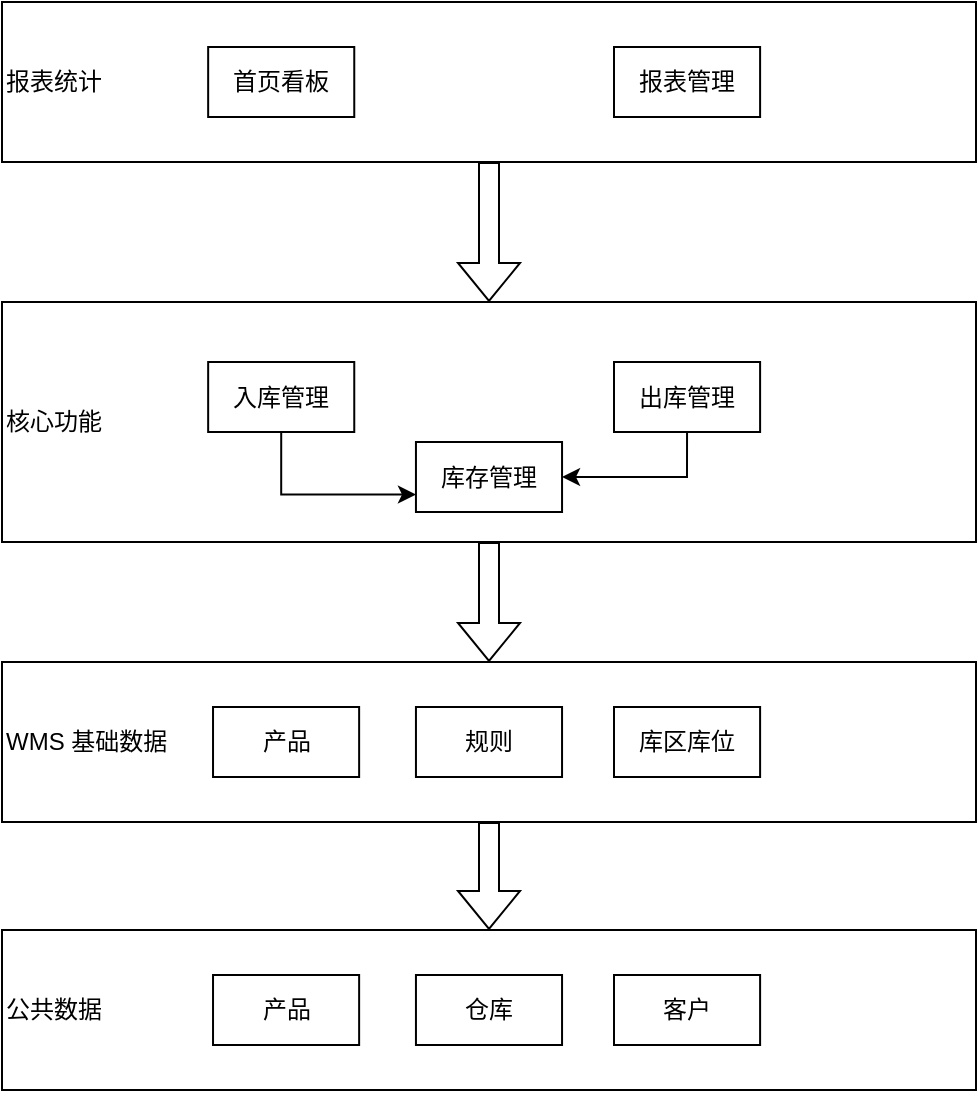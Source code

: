<mxfile version="12.5.5" type="github" pages="5">
  <diagram id="C5RBs43oDa-KdzZeNtuy" name="main">
    <mxGraphModel dx="1373" dy="773" grid="1" gridSize="10" guides="1" tooltips="1" connect="1" arrows="1" fold="1" page="1" pageScale="1" pageWidth="827" pageHeight="1169" math="0" shadow="0">
      <root>
        <mxCell id="WIyWlLk6GJQsqaUBKTNV-0"/>
        <mxCell id="WIyWlLk6GJQsqaUBKTNV-1" parent="WIyWlLk6GJQsqaUBKTNV-0"/>
        <mxCell id="p2lohj0I56FqNKijgw4W-19" value="" style="group" parent="WIyWlLk6GJQsqaUBKTNV-1" vertex="1" connectable="0">
          <mxGeometry x="40" y="230" width="487" height="120" as="geometry"/>
        </mxCell>
        <mxCell id="p2lohj0I56FqNKijgw4W-8" value="&lt;span style=&quot;white-space: normal&quot;&gt;核心功能&lt;/span&gt;" style="rounded=0;whiteSpace=wrap;html=1;align=left;" parent="p2lohj0I56FqNKijgw4W-19" vertex="1">
          <mxGeometry width="487.0" height="120" as="geometry"/>
        </mxCell>
        <mxCell id="IpZOTP64NA2XFBKvStlP-2" style="edgeStyle=orthogonalEdgeStyle;rounded=0;orthogonalLoop=1;jettySize=auto;html=1;exitX=0.5;exitY=1;exitDx=0;exitDy=0;entryX=0;entryY=0.75;entryDx=0;entryDy=0;" parent="p2lohj0I56FqNKijgw4W-19" source="p2lohj0I56FqNKijgw4W-9" target="p2lohj0I56FqNKijgw4W-11" edge="1">
          <mxGeometry relative="1" as="geometry"/>
        </mxCell>
        <mxCell id="p2lohj0I56FqNKijgw4W-9" value="入库管理" style="rounded=0;whiteSpace=wrap;html=1;" parent="p2lohj0I56FqNKijgw4W-19" vertex="1">
          <mxGeometry x="103.082" y="30" width="73.05" height="35" as="geometry"/>
        </mxCell>
        <mxCell id="GnM0qBkE5uQE6rj0o33e-3" style="edgeStyle=orthogonalEdgeStyle;rounded=0;orthogonalLoop=1;jettySize=auto;html=1;exitX=0.5;exitY=1;exitDx=0;exitDy=0;entryX=1;entryY=0.5;entryDx=0;entryDy=0;" parent="p2lohj0I56FqNKijgw4W-19" source="p2lohj0I56FqNKijgw4W-10" target="p2lohj0I56FqNKijgw4W-11" edge="1">
          <mxGeometry relative="1" as="geometry"/>
        </mxCell>
        <mxCell id="p2lohj0I56FqNKijgw4W-10" value="出库管理" style="rounded=0;whiteSpace=wrap;html=1;" parent="p2lohj0I56FqNKijgw4W-19" vertex="1">
          <mxGeometry x="305.998" y="30" width="73.05" height="35" as="geometry"/>
        </mxCell>
        <mxCell id="p2lohj0I56FqNKijgw4W-11" value="库存管理" style="rounded=0;whiteSpace=wrap;html=1;" parent="p2lohj0I56FqNKijgw4W-19" vertex="1">
          <mxGeometry x="206.975" y="70" width="73.05" height="35" as="geometry"/>
        </mxCell>
        <mxCell id="wDsB2jIVfjci3oLpeVPu-2" value="" style="group" parent="WIyWlLk6GJQsqaUBKTNV-1" vertex="1" connectable="0">
          <mxGeometry x="40" y="410" width="487" height="80" as="geometry"/>
        </mxCell>
        <mxCell id="p2lohj0I56FqNKijgw4W-1" value="WMS 基础数据" style="rounded=0;whiteSpace=wrap;html=1;align=left;" parent="wDsB2jIVfjci3oLpeVPu-2" vertex="1">
          <mxGeometry width="487" height="80" as="geometry"/>
        </mxCell>
        <mxCell id="p2lohj0I56FqNKijgw4W-2" value="产品" style="rounded=0;whiteSpace=wrap;html=1;" parent="wDsB2jIVfjci3oLpeVPu-2" vertex="1">
          <mxGeometry x="105.517" y="22.5" width="73.05" height="35" as="geometry"/>
        </mxCell>
        <mxCell id="p2lohj0I56FqNKijgw4W-5" value="库区库位" style="rounded=0;whiteSpace=wrap;html=1;" parent="wDsB2jIVfjci3oLpeVPu-2" vertex="1">
          <mxGeometry x="305.998" y="22.5" width="73.05" height="35" as="geometry"/>
        </mxCell>
        <mxCell id="p2lohj0I56FqNKijgw4W-6" value="规则" style="rounded=0;whiteSpace=wrap;html=1;" parent="wDsB2jIVfjci3oLpeVPu-2" vertex="1">
          <mxGeometry x="206.975" y="22.5" width="73.05" height="35" as="geometry"/>
        </mxCell>
        <mxCell id="p2lohj0I56FqNKijgw4W-4" style="edgeStyle=orthogonalEdgeStyle;rounded=0;orthogonalLoop=1;jettySize=auto;html=1;exitX=0.5;exitY=1;exitDx=0;exitDy=0;" parent="wDsB2jIVfjci3oLpeVPu-2" source="p2lohj0I56FqNKijgw4W-1" target="p2lohj0I56FqNKijgw4W-1" edge="1">
          <mxGeometry relative="1" as="geometry"/>
        </mxCell>
        <mxCell id="wDsB2jIVfjci3oLpeVPu-3" value="" style="group;align=left;" parent="WIyWlLk6GJQsqaUBKTNV-1" vertex="1" connectable="0">
          <mxGeometry x="40" y="80" width="487" height="80" as="geometry"/>
        </mxCell>
        <mxCell id="p2lohj0I56FqNKijgw4W-12" value="报表统计" style="rounded=0;whiteSpace=wrap;html=1;align=left;" parent="wDsB2jIVfjci3oLpeVPu-3" vertex="1">
          <mxGeometry width="487" height="80" as="geometry"/>
        </mxCell>
        <mxCell id="p2lohj0I56FqNKijgw4W-15" value="首页看板" style="rounded=0;whiteSpace=wrap;html=1;" parent="wDsB2jIVfjci3oLpeVPu-3" vertex="1">
          <mxGeometry x="103.082" y="22.5" width="73.05" height="35" as="geometry"/>
        </mxCell>
        <mxCell id="p2lohj0I56FqNKijgw4W-17" value="报表管理" style="rounded=0;whiteSpace=wrap;html=1;" parent="wDsB2jIVfjci3oLpeVPu-3" vertex="1">
          <mxGeometry x="305.998" y="22.5" width="73.05" height="35" as="geometry"/>
        </mxCell>
        <mxCell id="IpZOTP64NA2XFBKvStlP-7" value="" style="group" parent="WIyWlLk6GJQsqaUBKTNV-1" vertex="1" connectable="0">
          <mxGeometry x="40" y="544" width="487" height="80" as="geometry"/>
        </mxCell>
        <mxCell id="IpZOTP64NA2XFBKvStlP-8" value="公共数据" style="rounded=0;whiteSpace=wrap;html=1;align=left;" parent="IpZOTP64NA2XFBKvStlP-7" vertex="1">
          <mxGeometry width="487" height="80" as="geometry"/>
        </mxCell>
        <mxCell id="IpZOTP64NA2XFBKvStlP-9" value="产品" style="rounded=0;whiteSpace=wrap;html=1;" parent="IpZOTP64NA2XFBKvStlP-7" vertex="1">
          <mxGeometry x="105.517" y="22.5" width="73.05" height="35" as="geometry"/>
        </mxCell>
        <mxCell id="IpZOTP64NA2XFBKvStlP-10" value="客户" style="rounded=0;whiteSpace=wrap;html=1;" parent="IpZOTP64NA2XFBKvStlP-7" vertex="1">
          <mxGeometry x="305.998" y="22.5" width="73.05" height="35" as="geometry"/>
        </mxCell>
        <mxCell id="IpZOTP64NA2XFBKvStlP-11" value="仓库" style="rounded=0;whiteSpace=wrap;html=1;" parent="IpZOTP64NA2XFBKvStlP-7" vertex="1">
          <mxGeometry x="206.975" y="22.5" width="73.05" height="35" as="geometry"/>
        </mxCell>
        <mxCell id="IpZOTP64NA2XFBKvStlP-12" style="edgeStyle=orthogonalEdgeStyle;rounded=0;orthogonalLoop=1;jettySize=auto;html=1;exitX=0.5;exitY=1;exitDx=0;exitDy=0;" parent="IpZOTP64NA2XFBKvStlP-7" source="IpZOTP64NA2XFBKvStlP-8" target="IpZOTP64NA2XFBKvStlP-8" edge="1">
          <mxGeometry relative="1" as="geometry"/>
        </mxCell>
        <mxCell id="GnM0qBkE5uQE6rj0o33e-0" style="edgeStyle=orthogonalEdgeStyle;shape=flexArrow;rounded=0;orthogonalLoop=1;jettySize=auto;html=1;exitX=0.5;exitY=1;exitDx=0;exitDy=0;entryX=0.5;entryY=0;entryDx=0;entryDy=0;" parent="WIyWlLk6GJQsqaUBKTNV-1" source="p2lohj0I56FqNKijgw4W-12" target="p2lohj0I56FqNKijgw4W-8" edge="1">
          <mxGeometry relative="1" as="geometry"/>
        </mxCell>
        <mxCell id="GnM0qBkE5uQE6rj0o33e-1" style="edgeStyle=orthogonalEdgeStyle;shape=flexArrow;rounded=0;orthogonalLoop=1;jettySize=auto;html=1;exitX=0.5;exitY=1;exitDx=0;exitDy=0;" parent="WIyWlLk6GJQsqaUBKTNV-1" source="p2lohj0I56FqNKijgw4W-8" target="p2lohj0I56FqNKijgw4W-1" edge="1">
          <mxGeometry relative="1" as="geometry"/>
        </mxCell>
        <mxCell id="GnM0qBkE5uQE6rj0o33e-2" style="edgeStyle=orthogonalEdgeStyle;shape=flexArrow;rounded=0;orthogonalLoop=1;jettySize=auto;html=1;exitX=0.5;exitY=1;exitDx=0;exitDy=0;entryX=0.5;entryY=0;entryDx=0;entryDy=0;" parent="WIyWlLk6GJQsqaUBKTNV-1" source="p2lohj0I56FqNKijgw4W-1" target="IpZOTP64NA2XFBKvStlP-8" edge="1">
          <mxGeometry relative="1" as="geometry"/>
        </mxCell>
      </root>
    </mxGraphModel>
  </diagram>
  <diagram id="_dmEQ2CWXWXBdNcIhgWX" name="库内管理">
    <mxGraphModel dx="1373" dy="807" grid="1" gridSize="10" guides="1" tooltips="1" connect="1" arrows="1" fold="1" page="1" pageScale="1" pageWidth="827" pageHeight="1169" math="0" shadow="0">
      <root>
        <mxCell id="AeVPsp2suv4CSkwsUDi--0"/>
        <mxCell id="AeVPsp2suv4CSkwsUDi--1" parent="AeVPsp2suv4CSkwsUDi--0"/>
        <mxCell id="XXgWKt4nKnaz3Ek82noA-0" style="edgeStyle=orthogonalEdgeStyle;rounded=0;orthogonalLoop=1;jettySize=auto;html=1;entryX=1;entryY=0.5;entryDx=0;entryDy=0;" parent="AeVPsp2suv4CSkwsUDi--1" source="c_K6qTn9qbhVAkiae-gx-0" target="c_K6qTn9qbhVAkiae-gx-3" edge="1">
          <mxGeometry relative="1" as="geometry"/>
        </mxCell>
        <mxCell id="XXgWKt4nKnaz3Ek82noA-1" value="收货时创建" style="text;html=1;align=center;verticalAlign=middle;resizable=0;points=[];labelBackgroundColor=#ffffff;" parent="XXgWKt4nKnaz3Ek82noA-0" vertex="1" connectable="0">
          <mxGeometry x="0.327" y="-1" relative="1" as="geometry">
            <mxPoint x="23" y="1" as="offset"/>
          </mxGeometry>
        </mxCell>
        <mxCell id="c_K6qTn9qbhVAkiae-gx-0" value="库存" style="rounded=0;whiteSpace=wrap;html=1;" parent="AeVPsp2suv4CSkwsUDi--1" vertex="1">
          <mxGeometry x="280" y="160" width="80" height="40" as="geometry"/>
        </mxCell>
        <mxCell id="c_K6qTn9qbhVAkiae-gx-6" value="盘点任务" style="edgeStyle=orthogonalEdgeStyle;rounded=0;orthogonalLoop=1;jettySize=auto;html=1;entryX=1;entryY=0.5;entryDx=0;entryDy=0;" parent="AeVPsp2suv4CSkwsUDi--1" source="c_K6qTn9qbhVAkiae-gx-1" target="c_K6qTn9qbhVAkiae-gx-0" edge="1">
          <mxGeometry relative="1" as="geometry"/>
        </mxCell>
        <mxCell id="c_K6qTn9qbhVAkiae-gx-1" value="盘点任务" style="rounded=0;whiteSpace=wrap;html=1;" parent="AeVPsp2suv4CSkwsUDi--1" vertex="1">
          <mxGeometry x="480" y="160" width="80" height="40" as="geometry"/>
        </mxCell>
        <mxCell id="c_K6qTn9qbhVAkiae-gx-3" value="入库" style="shape=process;whiteSpace=wrap;html=1;backgroundOutline=1;" parent="AeVPsp2suv4CSkwsUDi--1" vertex="1">
          <mxGeometry x="70" y="160" width="100" height="40" as="geometry"/>
        </mxCell>
        <mxCell id="c_K6qTn9qbhVAkiae-gx-8" style="edgeStyle=orthogonalEdgeStyle;rounded=0;orthogonalLoop=1;jettySize=auto;html=1;exitX=0;exitY=0.5;exitDx=0;exitDy=0;" parent="AeVPsp2suv4CSkwsUDi--1" source="c_K6qTn9qbhVAkiae-gx-7" target="c_K6qTn9qbhVAkiae-gx-0" edge="1">
          <mxGeometry relative="1" as="geometry"/>
        </mxCell>
        <mxCell id="c_K6qTn9qbhVAkiae-gx-7" value="库存调整单" style="rounded=0;whiteSpace=wrap;html=1;" parent="AeVPsp2suv4CSkwsUDi--1" vertex="1">
          <mxGeometry x="360" y="280" width="80" height="40" as="geometry"/>
        </mxCell>
      </root>
    </mxGraphModel>
  </diagram>
  <diagram id="MH7IzZj1xmB_xitSccpe" name="仓库">
    <mxGraphModel dx="1373" dy="807" grid="0" gridSize="10" guides="0" tooltips="0" connect="1" arrows="1" fold="1" page="1" pageScale="1" pageWidth="827" pageHeight="1169" math="0" shadow="0">
      <root>
        <mxCell id="59QUtNQ4SOPwAGU53SB5-0"/>
        <mxCell id="59QUtNQ4SOPwAGU53SB5-1" parent="59QUtNQ4SOPwAGU53SB5-0"/>
        <mxCell id="dOhIRANZ3TUlPWaGsXK6-0" value="" style="group" parent="59QUtNQ4SOPwAGU53SB5-1" vertex="1" connectable="0">
          <mxGeometry x="120" y="80" width="560" height="380" as="geometry"/>
        </mxCell>
        <mxCell id="59QUtNQ4SOPwAGU53SB5-2" value="" style="whiteSpace=wrap;html=1;aspect=fixed;" parent="dOhIRANZ3TUlPWaGsXK6-0" vertex="1">
          <mxGeometry x="80" width="380" height="380" as="geometry"/>
        </mxCell>
        <mxCell id="59QUtNQ4SOPwAGU53SB5-3" value="收货库位" style="rounded=0;whiteSpace=wrap;html=1;" parent="dOhIRANZ3TUlPWaGsXK6-0" vertex="1">
          <mxGeometry x="80" y="40" width="80" height="40" as="geometry"/>
        </mxCell>
        <mxCell id="59QUtNQ4SOPwAGU53SB5-10" style="edgeStyle=orthogonalEdgeStyle;rounded=0;orthogonalLoop=1;jettySize=auto;html=1;exitX=0;exitY=0.5;exitDx=0;exitDy=0;" parent="dOhIRANZ3TUlPWaGsXK6-0" source="59QUtNQ4SOPwAGU53SB5-4" edge="1">
          <mxGeometry relative="1" as="geometry">
            <mxPoint x="10" y="300" as="targetPoint"/>
          </mxGeometry>
        </mxCell>
        <mxCell id="59QUtNQ4SOPwAGU53SB5-14" value="出库" style="text;html=1;align=center;verticalAlign=middle;resizable=0;points=[];labelBackgroundColor=#ffffff;" parent="59QUtNQ4SOPwAGU53SB5-10" vertex="1" connectable="0">
          <mxGeometry x="-0.086" relative="1" as="geometry">
            <mxPoint as="offset"/>
          </mxGeometry>
        </mxCell>
        <mxCell id="59QUtNQ4SOPwAGU53SB5-4" value="出库库位" style="rounded=0;whiteSpace=wrap;html=1;" parent="dOhIRANZ3TUlPWaGsXK6-0" vertex="1">
          <mxGeometry x="80" y="280" width="80" height="40" as="geometry"/>
        </mxCell>
        <mxCell id="59QUtNQ4SOPwAGU53SB5-9" style="edgeStyle=orthogonalEdgeStyle;rounded=0;orthogonalLoop=1;jettySize=auto;html=1;exitX=0.5;exitY=1;exitDx=0;exitDy=0;entryX=0.5;entryY=0;entryDx=0;entryDy=0;" parent="dOhIRANZ3TUlPWaGsXK6-0" source="59QUtNQ4SOPwAGU53SB5-5" target="59QUtNQ4SOPwAGU53SB5-4" edge="1">
          <mxGeometry relative="1" as="geometry"/>
        </mxCell>
        <mxCell id="59QUtNQ4SOPwAGU53SB5-5" value="拣货库位" style="rounded=0;whiteSpace=wrap;html=1;" parent="dOhIRANZ3TUlPWaGsXK6-0" vertex="1">
          <mxGeometry x="80" y="210" width="80" height="40" as="geometry"/>
        </mxCell>
        <mxCell id="59QUtNQ4SOPwAGU53SB5-8" style="edgeStyle=orthogonalEdgeStyle;rounded=0;orthogonalLoop=1;jettySize=auto;html=1;exitX=0;exitY=0.5;exitDx=0;exitDy=0;entryX=0.5;entryY=0;entryDx=0;entryDy=0;" parent="dOhIRANZ3TUlPWaGsXK6-0" source="59QUtNQ4SOPwAGU53SB5-6" target="59QUtNQ4SOPwAGU53SB5-5" edge="1">
          <mxGeometry relative="1" as="geometry"/>
        </mxCell>
        <mxCell id="59QUtNQ4SOPwAGU53SB5-6" value="储货库位" style="rounded=0;whiteSpace=wrap;html=1;" parent="dOhIRANZ3TUlPWaGsXK6-0" vertex="1">
          <mxGeometry x="200" width="360" height="380" as="geometry"/>
        </mxCell>
        <mxCell id="59QUtNQ4SOPwAGU53SB5-7" style="edgeStyle=orthogonalEdgeStyle;rounded=0;orthogonalLoop=1;jettySize=auto;html=1;exitX=1;exitY=0.5;exitDx=0;exitDy=0;entryX=0;entryY=0.158;entryDx=0;entryDy=0;entryPerimeter=0;" parent="dOhIRANZ3TUlPWaGsXK6-0" source="59QUtNQ4SOPwAGU53SB5-3" target="59QUtNQ4SOPwAGU53SB5-6" edge="1">
          <mxGeometry relative="1" as="geometry"/>
        </mxCell>
        <mxCell id="59QUtNQ4SOPwAGU53SB5-12" style="edgeStyle=orthogonalEdgeStyle;rounded=0;orthogonalLoop=1;jettySize=auto;html=1;exitX=1;exitY=0.5;exitDx=0;exitDy=0;entryX=0;entryY=0.5;entryDx=0;entryDy=0;" parent="dOhIRANZ3TUlPWaGsXK6-0" target="59QUtNQ4SOPwAGU53SB5-3" edge="1">
          <mxGeometry relative="1" as="geometry">
            <mxPoint y="60" as="sourcePoint"/>
          </mxGeometry>
        </mxCell>
        <mxCell id="59QUtNQ4SOPwAGU53SB5-13" value="入库" style="text;html=1;align=center;verticalAlign=middle;resizable=0;points=[];labelBackgroundColor=#ffffff;" parent="59QUtNQ4SOPwAGU53SB5-12" vertex="1" connectable="0">
          <mxGeometry x="-0.025" y="4" relative="1" as="geometry">
            <mxPoint as="offset"/>
          </mxGeometry>
        </mxCell>
      </root>
    </mxGraphModel>
  </diagram>
  <diagram id="FK1v9UKUuv4saiX9IkXu" name="出库单状态">
    <mxGraphModel dx="1373" dy="807" grid="1" gridSize="10" guides="1" tooltips="1" connect="1" arrows="1" fold="1" page="1" pageScale="1" pageWidth="827" pageHeight="1169" math="0" shadow="0">
      <root>
        <mxCell id="r475LIMoSVZU1Vdwge1M-0"/>
        <mxCell id="r475LIMoSVZU1Vdwge1M-1" parent="r475LIMoSVZU1Vdwge1M-0"/>
        <mxCell id="r475LIMoSVZU1Vdwge1M-31" value="创建波次" style="edgeStyle=orthogonalEdgeStyle;rounded=0;orthogonalLoop=1;jettySize=auto;html=1;exitX=1;exitY=0.5;exitDx=0;exitDy=0;entryX=0;entryY=0.5;entryDx=0;entryDy=0;" parent="r475LIMoSVZU1Vdwge1M-1" source="r475LIMoSVZU1Vdwge1M-25" target="r475LIMoSVZU1Vdwge1M-26" edge="1">
          <mxGeometry relative="1" as="geometry"/>
        </mxCell>
        <mxCell id="r475LIMoSVZU1Vdwge1M-25" value="已创建" style="ellipse;whiteSpace=wrap;html=1;" parent="r475LIMoSVZU1Vdwge1M-1" vertex="1">
          <mxGeometry x="140" y="40" width="100" height="50" as="geometry"/>
        </mxCell>
        <mxCell id="r475LIMoSVZU1Vdwge1M-32" value="完成补货" style="edgeStyle=orthogonalEdgeStyle;rounded=0;orthogonalLoop=1;jettySize=auto;html=1;exitX=1;exitY=0.5;exitDx=0;exitDy=0;" parent="r475LIMoSVZU1Vdwge1M-1" source="r475LIMoSVZU1Vdwge1M-26" target="r475LIMoSVZU1Vdwge1M-27" edge="1">
          <mxGeometry relative="1" as="geometry"/>
        </mxCell>
        <mxCell id="r475LIMoSVZU1Vdwge1M-26" value="待补货" style="ellipse;whiteSpace=wrap;html=1;" parent="r475LIMoSVZU1Vdwge1M-1" vertex="1">
          <mxGeometry x="350" y="40" width="100" height="50" as="geometry"/>
        </mxCell>
        <mxCell id="r475LIMoSVZU1Vdwge1M-33" value="完成拣货" style="edgeStyle=orthogonalEdgeStyle;rounded=0;orthogonalLoop=1;jettySize=auto;html=1;exitX=0.5;exitY=1;exitDx=0;exitDy=0;entryX=0.5;entryY=0;entryDx=0;entryDy=0;" parent="r475LIMoSVZU1Vdwge1M-1" source="r475LIMoSVZU1Vdwge1M-27" target="r475LIMoSVZU1Vdwge1M-28" edge="1">
          <mxGeometry relative="1" as="geometry"/>
        </mxCell>
        <mxCell id="r475LIMoSVZU1Vdwge1M-27" value="待拣货" style="ellipse;whiteSpace=wrap;html=1;" parent="r475LIMoSVZU1Vdwge1M-1" vertex="1">
          <mxGeometry x="540" y="40" width="100" height="50" as="geometry"/>
        </mxCell>
        <mxCell id="r475LIMoSVZU1Vdwge1M-34" style="edgeStyle=orthogonalEdgeStyle;rounded=0;orthogonalLoop=1;jettySize=auto;html=1;exitX=0;exitY=0.5;exitDx=0;exitDy=0;" parent="r475LIMoSVZU1Vdwge1M-1" source="r475LIMoSVZU1Vdwge1M-28" target="r475LIMoSVZU1Vdwge1M-29" edge="1">
          <mxGeometry relative="1" as="geometry"/>
        </mxCell>
        <mxCell id="r475LIMoSVZU1Vdwge1M-36" value="提交复核" style="text;html=1;align=center;verticalAlign=middle;resizable=0;points=[];labelBackgroundColor=#ffffff;" parent="r475LIMoSVZU1Vdwge1M-34" vertex="1" connectable="0">
          <mxGeometry x="-0.156" y="-4" relative="1" as="geometry">
            <mxPoint as="offset"/>
          </mxGeometry>
        </mxCell>
        <mxCell id="r475LIMoSVZU1Vdwge1M-28" value="待复核" style="ellipse;whiteSpace=wrap;html=1;" parent="r475LIMoSVZU1Vdwge1M-1" vertex="1">
          <mxGeometry x="540" y="150" width="100" height="50" as="geometry"/>
        </mxCell>
        <mxCell id="r475LIMoSVZU1Vdwge1M-35" style="edgeStyle=orthogonalEdgeStyle;rounded=0;orthogonalLoop=1;jettySize=auto;html=1;exitX=0;exitY=0.5;exitDx=0;exitDy=0;entryX=1;entryY=0.5;entryDx=0;entryDy=0;" parent="r475LIMoSVZU1Vdwge1M-1" source="r475LIMoSVZU1Vdwge1M-29" target="r475LIMoSVZU1Vdwge1M-30" edge="1">
          <mxGeometry relative="1" as="geometry"/>
        </mxCell>
        <mxCell id="r475LIMoSVZU1Vdwge1M-40" value="提交出库" style="text;html=1;align=center;verticalAlign=middle;resizable=0;points=[];labelBackgroundColor=#ffffff;" parent="r475LIMoSVZU1Vdwge1M-35" vertex="1" connectable="0">
          <mxGeometry x="-0.073" y="-1" relative="1" as="geometry">
            <mxPoint as="offset"/>
          </mxGeometry>
        </mxCell>
        <mxCell id="r475LIMoSVZU1Vdwge1M-29" value="待出库" style="ellipse;whiteSpace=wrap;html=1;" parent="r475LIMoSVZU1Vdwge1M-1" vertex="1">
          <mxGeometry x="350" y="150" width="100" height="50" as="geometry"/>
        </mxCell>
        <mxCell id="r475LIMoSVZU1Vdwge1M-30" value="已出库" style="ellipse;whiteSpace=wrap;html=1;" parent="r475LIMoSVZU1Vdwge1M-1" vertex="1">
          <mxGeometry x="140" y="150" width="100" height="50" as="geometry"/>
        </mxCell>
      </root>
    </mxGraphModel>
  </diagram>
  <diagram id="FiDjSoAUOeOKGRWMWeUv" name="第 5 页">
    <mxGraphModel dx="1373" dy="773" grid="1" gridSize="10" guides="1" tooltips="1" connect="1" arrows="1" fold="1" page="1" pageScale="1" pageWidth="827" pageHeight="1169" math="0" shadow="0">
      <root>
        <mxCell id="VM5-nRnONVAdlqI0jS42-0"/>
        <mxCell id="VM5-nRnONVAdlqI0jS42-1" parent="VM5-nRnONVAdlqI0jS42-0"/>
        <mxCell id="VM5-nRnONVAdlqI0jS42-9" style="edgeStyle=orthogonalEdgeStyle;rounded=0;orthogonalLoop=1;jettySize=auto;html=1;exitX=0.75;exitY=1;exitDx=0;exitDy=0;" edge="1" parent="VM5-nRnONVAdlqI0jS42-1" source="VM5-nRnONVAdlqI0jS42-2" target="VM5-nRnONVAdlqI0jS42-5">
          <mxGeometry relative="1" as="geometry"/>
        </mxCell>
        <mxCell id="VM5-nRnONVAdlqI0jS42-12" style="edgeStyle=orthogonalEdgeStyle;rounded=0;orthogonalLoop=1;jettySize=auto;html=1;exitX=0.25;exitY=1;exitDx=0;exitDy=0;entryX=0.75;entryY=0;entryDx=0;entryDy=0;" edge="1" parent="VM5-nRnONVAdlqI0jS42-1" source="VM5-nRnONVAdlqI0jS42-2" target="VM5-nRnONVAdlqI0jS42-4">
          <mxGeometry relative="1" as="geometry"/>
        </mxCell>
        <mxCell id="VM5-nRnONVAdlqI0jS42-2" value="OMS" style="rounded=1;whiteSpace=wrap;html=1;" vertex="1" parent="VM5-nRnONVAdlqI0jS42-1">
          <mxGeometry x="320" y="30" width="320" height="60" as="geometry"/>
        </mxCell>
        <mxCell id="VM5-nRnONVAdlqI0jS42-10" style="edgeStyle=orthogonalEdgeStyle;rounded=0;orthogonalLoop=1;jettySize=auto;html=1;exitX=0.75;exitY=0;exitDx=0;exitDy=0;entryX=0.25;entryY=1;entryDx=0;entryDy=0;" edge="1" parent="VM5-nRnONVAdlqI0jS42-1" source="VM5-nRnONVAdlqI0jS42-4" target="VM5-nRnONVAdlqI0jS42-2">
          <mxGeometry relative="1" as="geometry"/>
        </mxCell>
        <mxCell id="VM5-nRnONVAdlqI0jS42-14" style="edgeStyle=orthogonalEdgeStyle;rounded=0;orthogonalLoop=1;jettySize=auto;html=1;exitX=1;exitY=0.5;exitDx=0;exitDy=0;entryX=0;entryY=0.5;entryDx=0;entryDy=0;" edge="1" parent="VM5-nRnONVAdlqI0jS42-1" source="VM5-nRnONVAdlqI0jS42-4" target="VM5-nRnONVAdlqI0jS42-5">
          <mxGeometry relative="1" as="geometry"/>
        </mxCell>
        <mxCell id="VM5-nRnONVAdlqI0jS42-18" style="edgeStyle=orthogonalEdgeStyle;rounded=0;orthogonalLoop=1;jettySize=auto;html=1;exitX=0.5;exitY=1;exitDx=0;exitDy=0;entryX=0.25;entryY=0;entryDx=0;entryDy=0;" edge="1" parent="VM5-nRnONVAdlqI0jS42-1" source="VM5-nRnONVAdlqI0jS42-4" target="VM5-nRnONVAdlqI0jS42-15">
          <mxGeometry relative="1" as="geometry"/>
        </mxCell>
        <mxCell id="VM5-nRnONVAdlqI0jS42-4" value="Flow" style="rounded=1;whiteSpace=wrap;html=1;" vertex="1" parent="VM5-nRnONVAdlqI0jS42-1">
          <mxGeometry x="310" y="200" width="120" height="60" as="geometry"/>
        </mxCell>
        <mxCell id="VM5-nRnONVAdlqI0jS42-17" style="edgeStyle=orthogonalEdgeStyle;rounded=0;orthogonalLoop=1;jettySize=auto;html=1;exitX=0.5;exitY=1;exitDx=0;exitDy=0;entryX=0.75;entryY=0;entryDx=0;entryDy=0;" edge="1" parent="VM5-nRnONVAdlqI0jS42-1" source="VM5-nRnONVAdlqI0jS42-5" target="VM5-nRnONVAdlqI0jS42-15">
          <mxGeometry relative="1" as="geometry"/>
        </mxCell>
        <mxCell id="VM5-nRnONVAdlqI0jS42-5" value="Stock" style="rounded=1;whiteSpace=wrap;html=1;" vertex="1" parent="VM5-nRnONVAdlqI0jS42-1">
          <mxGeometry x="500" y="200" width="120" height="60" as="geometry"/>
        </mxCell>
        <mxCell id="VM5-nRnONVAdlqI0jS42-15" value="Resource" style="rounded=1;whiteSpace=wrap;html=1;align=left;" vertex="1" parent="VM5-nRnONVAdlqI0jS42-1">
          <mxGeometry x="310" y="310" width="320" height="60" as="geometry"/>
        </mxCell>
      </root>
    </mxGraphModel>
  </diagram>
</mxfile>
